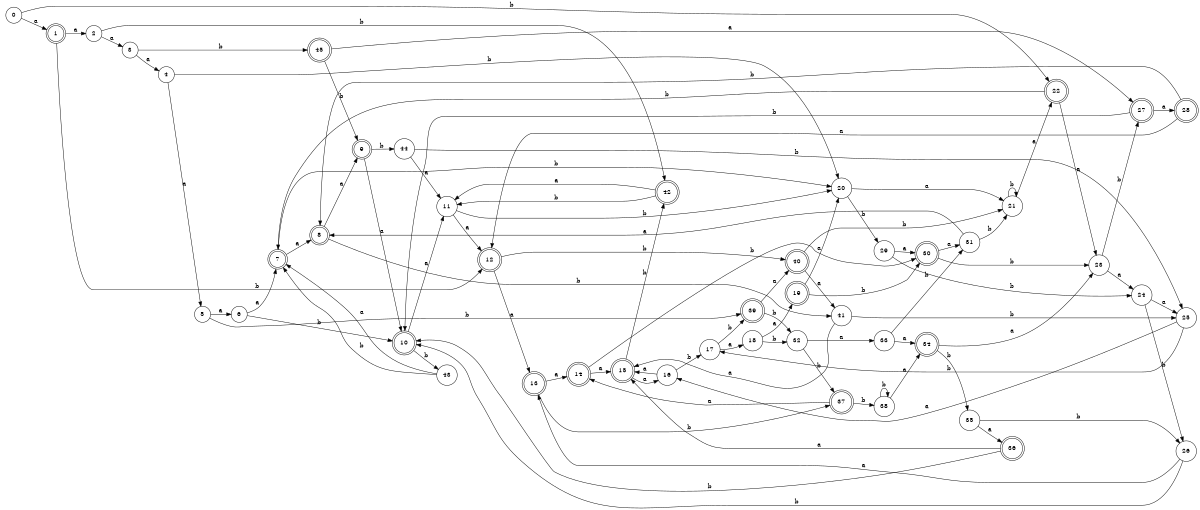 digraph n37_1 {
__start0 [label="" shape="none"];

rankdir=LR;
size="8,5";

s0 [style="filled", color="black", fillcolor="white" shape="circle", label="0"];
s1 [style="rounded,filled", color="black", fillcolor="white" shape="doublecircle", label="1"];
s2 [style="filled", color="black", fillcolor="white" shape="circle", label="2"];
s3 [style="filled", color="black", fillcolor="white" shape="circle", label="3"];
s4 [style="filled", color="black", fillcolor="white" shape="circle", label="4"];
s5 [style="filled", color="black", fillcolor="white" shape="circle", label="5"];
s6 [style="filled", color="black", fillcolor="white" shape="circle", label="6"];
s7 [style="rounded,filled", color="black", fillcolor="white" shape="doublecircle", label="7"];
s8 [style="rounded,filled", color="black", fillcolor="white" shape="doublecircle", label="8"];
s9 [style="rounded,filled", color="black", fillcolor="white" shape="doublecircle", label="9"];
s10 [style="rounded,filled", color="black", fillcolor="white" shape="doublecircle", label="10"];
s11 [style="filled", color="black", fillcolor="white" shape="circle", label="11"];
s12 [style="rounded,filled", color="black", fillcolor="white" shape="doublecircle", label="12"];
s13 [style="rounded,filled", color="black", fillcolor="white" shape="doublecircle", label="13"];
s14 [style="rounded,filled", color="black", fillcolor="white" shape="doublecircle", label="14"];
s15 [style="rounded,filled", color="black", fillcolor="white" shape="doublecircle", label="15"];
s16 [style="filled", color="black", fillcolor="white" shape="circle", label="16"];
s17 [style="filled", color="black", fillcolor="white" shape="circle", label="17"];
s18 [style="filled", color="black", fillcolor="white" shape="circle", label="18"];
s19 [style="rounded,filled", color="black", fillcolor="white" shape="doublecircle", label="19"];
s20 [style="filled", color="black", fillcolor="white" shape="circle", label="20"];
s21 [style="filled", color="black", fillcolor="white" shape="circle", label="21"];
s22 [style="rounded,filled", color="black", fillcolor="white" shape="doublecircle", label="22"];
s23 [style="filled", color="black", fillcolor="white" shape="circle", label="23"];
s24 [style="filled", color="black", fillcolor="white" shape="circle", label="24"];
s25 [style="filled", color="black", fillcolor="white" shape="circle", label="25"];
s26 [style="filled", color="black", fillcolor="white" shape="circle", label="26"];
s27 [style="rounded,filled", color="black", fillcolor="white" shape="doublecircle", label="27"];
s28 [style="rounded,filled", color="black", fillcolor="white" shape="doublecircle", label="28"];
s29 [style="filled", color="black", fillcolor="white" shape="circle", label="29"];
s30 [style="rounded,filled", color="black", fillcolor="white" shape="doublecircle", label="30"];
s31 [style="filled", color="black", fillcolor="white" shape="circle", label="31"];
s32 [style="filled", color="black", fillcolor="white" shape="circle", label="32"];
s33 [style="filled", color="black", fillcolor="white" shape="circle", label="33"];
s34 [style="rounded,filled", color="black", fillcolor="white" shape="doublecircle", label="34"];
s35 [style="filled", color="black", fillcolor="white" shape="circle", label="35"];
s36 [style="rounded,filled", color="black", fillcolor="white" shape="doublecircle", label="36"];
s37 [style="rounded,filled", color="black", fillcolor="white" shape="doublecircle", label="37"];
s38 [style="filled", color="black", fillcolor="white" shape="circle", label="38"];
s39 [style="rounded,filled", color="black", fillcolor="white" shape="doublecircle", label="39"];
s40 [style="rounded,filled", color="black", fillcolor="white" shape="doublecircle", label="40"];
s41 [style="filled", color="black", fillcolor="white" shape="circle", label="41"];
s42 [style="rounded,filled", color="black", fillcolor="white" shape="doublecircle", label="42"];
s43 [style="filled", color="black", fillcolor="white" shape="circle", label="43"];
s44 [style="filled", color="black", fillcolor="white" shape="circle", label="44"];
s45 [style="rounded,filled", color="black", fillcolor="white" shape="doublecircle", label="45"];
s0 -> s1 [label="a"];
s0 -> s22 [label="b"];
s1 -> s2 [label="a"];
s1 -> s12 [label="b"];
s2 -> s3 [label="a"];
s2 -> s42 [label="b"];
s3 -> s4 [label="a"];
s3 -> s45 [label="b"];
s4 -> s5 [label="a"];
s4 -> s20 [label="b"];
s5 -> s6 [label="a"];
s5 -> s39 [label="b"];
s6 -> s7 [label="a"];
s6 -> s10 [label="b"];
s7 -> s8 [label="a"];
s7 -> s20 [label="b"];
s8 -> s9 [label="a"];
s8 -> s41 [label="b"];
s9 -> s10 [label="a"];
s9 -> s44 [label="b"];
s10 -> s11 [label="a"];
s10 -> s43 [label="b"];
s11 -> s12 [label="a"];
s11 -> s20 [label="b"];
s12 -> s13 [label="a"];
s12 -> s40 [label="b"];
s13 -> s14 [label="a"];
s13 -> s37 [label="b"];
s14 -> s15 [label="a"];
s14 -> s30 [label="b"];
s15 -> s16 [label="a"];
s15 -> s42 [label="b"];
s16 -> s15 [label="a"];
s16 -> s17 [label="b"];
s17 -> s18 [label="a"];
s17 -> s39 [label="b"];
s18 -> s19 [label="a"];
s18 -> s32 [label="b"];
s19 -> s20 [label="a"];
s19 -> s30 [label="b"];
s20 -> s21 [label="a"];
s20 -> s29 [label="b"];
s21 -> s22 [label="a"];
s21 -> s21 [label="b"];
s22 -> s23 [label="a"];
s22 -> s7 [label="b"];
s23 -> s24 [label="a"];
s23 -> s27 [label="b"];
s24 -> s25 [label="a"];
s24 -> s26 [label="b"];
s25 -> s16 [label="a"];
s25 -> s17 [label="b"];
s26 -> s13 [label="a"];
s26 -> s10 [label="b"];
s27 -> s28 [label="a"];
s27 -> s10 [label="b"];
s28 -> s12 [label="a"];
s28 -> s8 [label="b"];
s29 -> s30 [label="a"];
s29 -> s24 [label="b"];
s30 -> s31 [label="a"];
s30 -> s23 [label="b"];
s31 -> s8 [label="a"];
s31 -> s21 [label="b"];
s32 -> s33 [label="a"];
s32 -> s37 [label="b"];
s33 -> s34 [label="a"];
s33 -> s31 [label="b"];
s34 -> s23 [label="a"];
s34 -> s35 [label="b"];
s35 -> s36 [label="a"];
s35 -> s26 [label="b"];
s36 -> s15 [label="a"];
s36 -> s10 [label="b"];
s37 -> s14 [label="a"];
s37 -> s38 [label="b"];
s38 -> s34 [label="a"];
s38 -> s38 [label="b"];
s39 -> s40 [label="a"];
s39 -> s32 [label="b"];
s40 -> s41 [label="a"];
s40 -> s21 [label="b"];
s41 -> s15 [label="a"];
s41 -> s25 [label="b"];
s42 -> s11 [label="a"];
s42 -> s11 [label="b"];
s43 -> s7 [label="a"];
s43 -> s7 [label="b"];
s44 -> s11 [label="a"];
s44 -> s25 [label="b"];
s45 -> s27 [label="a"];
s45 -> s9 [label="b"];

}